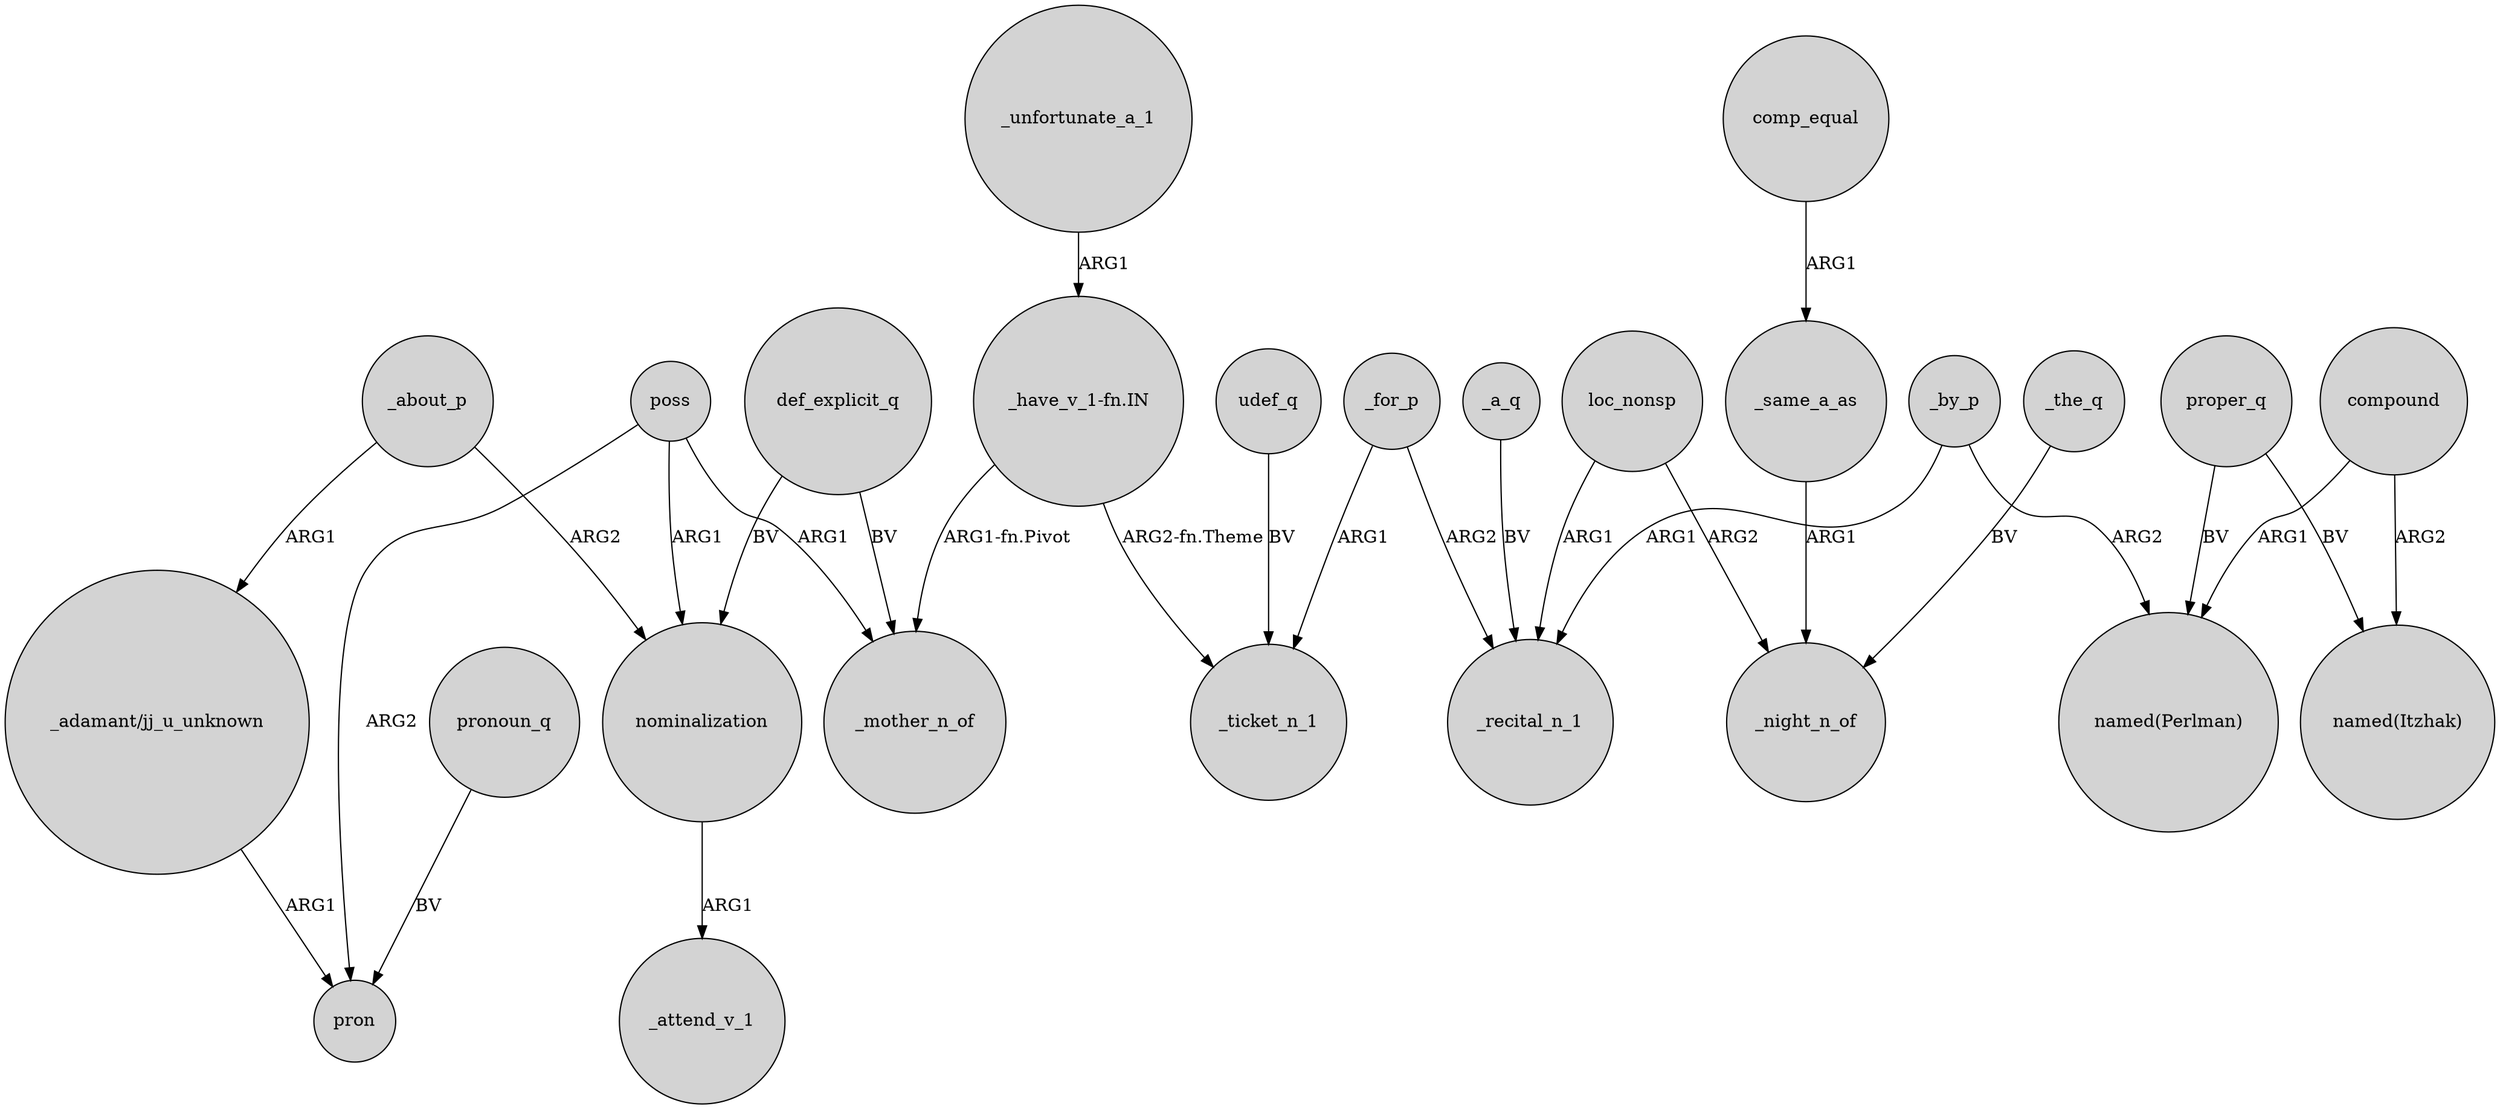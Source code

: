 digraph {
	node [shape=circle style=filled]
	poss -> pron [label=ARG2]
	_about_p -> nominalization [label=ARG2]
	def_explicit_q -> _mother_n_of [label=BV]
	udef_q -> _ticket_n_1 [label=BV]
	_for_p -> _ticket_n_1 [label=ARG1]
	_a_q -> _recital_n_1 [label=BV]
	_about_p -> "_adamant/jj_u_unknown" [label=ARG1]
	compound -> "named(Itzhak)" [label=ARG2]
	compound -> "named(Perlman)" [label=ARG1]
	"_adamant/jj_u_unknown" -> pron [label=ARG1]
	poss -> nominalization [label=ARG1]
	pronoun_q -> pron [label=BV]
	comp_equal -> _same_a_as [label=ARG1]
	loc_nonsp -> _recital_n_1 [label=ARG1]
	_for_p -> _recital_n_1 [label=ARG2]
	poss -> _mother_n_of [label=ARG1]
	_the_q -> _night_n_of [label=BV]
	_unfortunate_a_1 -> "_have_v_1-fn.IN" [label=ARG1]
	_same_a_as -> _night_n_of [label=ARG1]
	nominalization -> _attend_v_1 [label=ARG1]
	"_have_v_1-fn.IN" -> _ticket_n_1 [label="ARG2-fn.Theme"]
	loc_nonsp -> _night_n_of [label=ARG2]
	def_explicit_q -> nominalization [label=BV]
	_by_p -> "named(Perlman)" [label=ARG2]
	proper_q -> "named(Perlman)" [label=BV]
	"_have_v_1-fn.IN" -> _mother_n_of [label="ARG1-fn.Pivot"]
	_by_p -> _recital_n_1 [label=ARG1]
	proper_q -> "named(Itzhak)" [label=BV]
}
